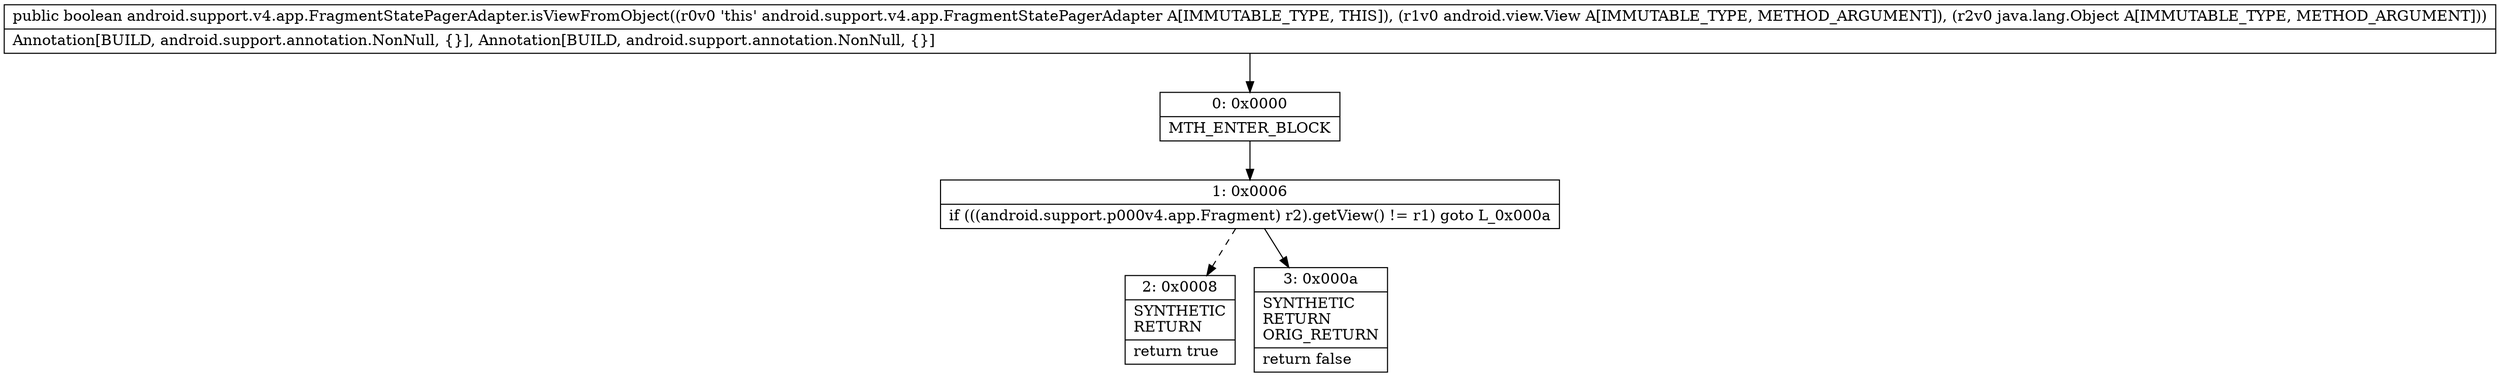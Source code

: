 digraph "CFG forandroid.support.v4.app.FragmentStatePagerAdapter.isViewFromObject(Landroid\/view\/View;Ljava\/lang\/Object;)Z" {
Node_0 [shape=record,label="{0\:\ 0x0000|MTH_ENTER_BLOCK\l}"];
Node_1 [shape=record,label="{1\:\ 0x0006|if (((android.support.p000v4.app.Fragment) r2).getView() != r1) goto L_0x000a\l}"];
Node_2 [shape=record,label="{2\:\ 0x0008|SYNTHETIC\lRETURN\l|return true\l}"];
Node_3 [shape=record,label="{3\:\ 0x000a|SYNTHETIC\lRETURN\lORIG_RETURN\l|return false\l}"];
MethodNode[shape=record,label="{public boolean android.support.v4.app.FragmentStatePagerAdapter.isViewFromObject((r0v0 'this' android.support.v4.app.FragmentStatePagerAdapter A[IMMUTABLE_TYPE, THIS]), (r1v0 android.view.View A[IMMUTABLE_TYPE, METHOD_ARGUMENT]), (r2v0 java.lang.Object A[IMMUTABLE_TYPE, METHOD_ARGUMENT]))  | Annotation[BUILD, android.support.annotation.NonNull, \{\}], Annotation[BUILD, android.support.annotation.NonNull, \{\}]\l}"];
MethodNode -> Node_0;
Node_0 -> Node_1;
Node_1 -> Node_2[style=dashed];
Node_1 -> Node_3;
}

